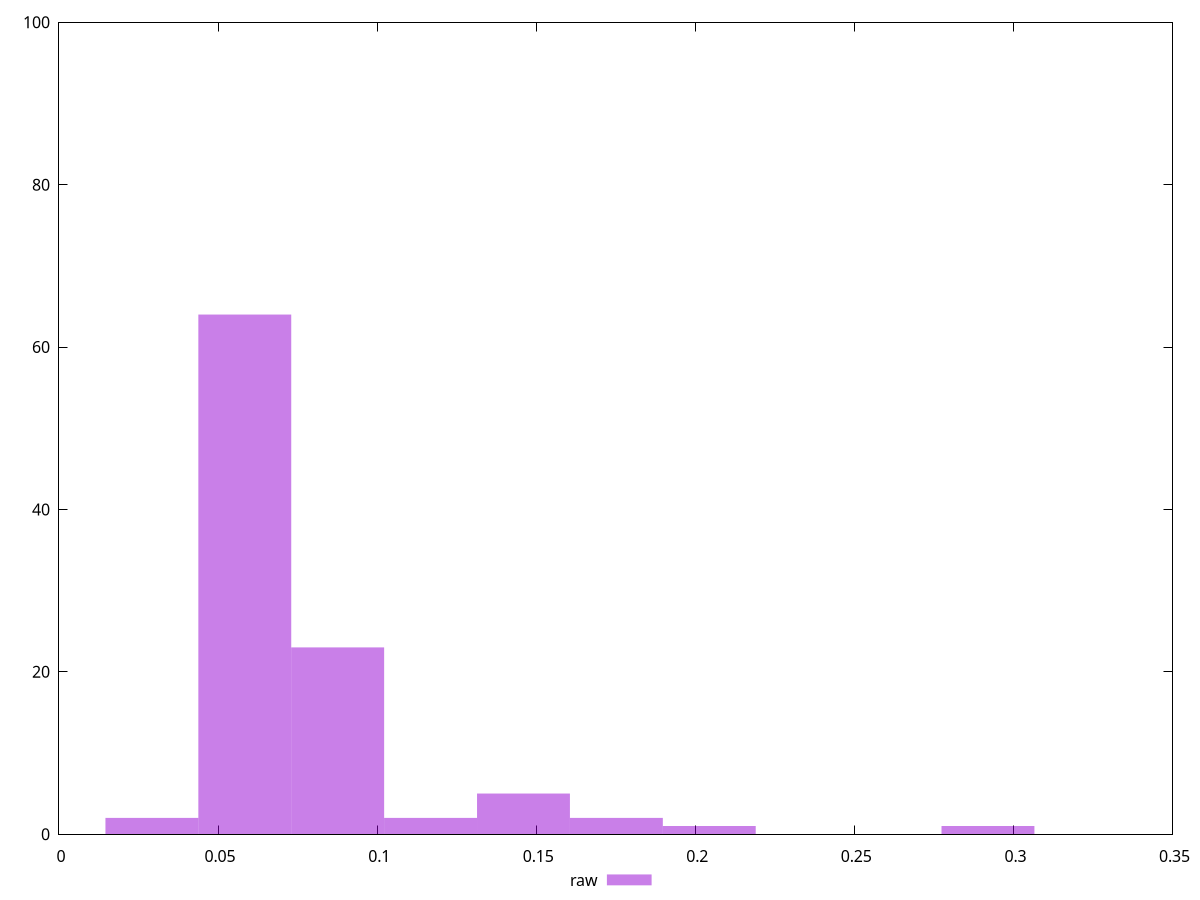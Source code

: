 reset
set terminal svg size 640, 490 enhanced background rgb 'white'
set output "reprap/network-rtt/samples/pages+cached+noexternal/raw/histogram.svg"

$raw <<EOF
0.058398894774590725 64
0.08759834216188608 23
0.14599723693647682 5
0.20439613171106755 1
0.029199447387295362 2
0.11679778954918145 2
0.29199447387295363 1
0.17519668432377217 2
EOF

set key outside below
set boxwidth 0.029199447387295362
set yrange [0:100]
set style fill transparent solid 0.5 noborder

plot \
  $raw title "raw" with boxes, \


reset